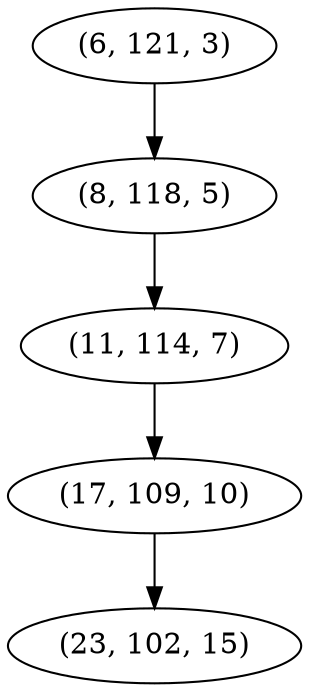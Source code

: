 digraph tree {
    "(6, 121, 3)";
    "(8, 118, 5)";
    "(11, 114, 7)";
    "(17, 109, 10)";
    "(23, 102, 15)";
    "(6, 121, 3)" -> "(8, 118, 5)";
    "(8, 118, 5)" -> "(11, 114, 7)";
    "(11, 114, 7)" -> "(17, 109, 10)";
    "(17, 109, 10)" -> "(23, 102, 15)";
}
